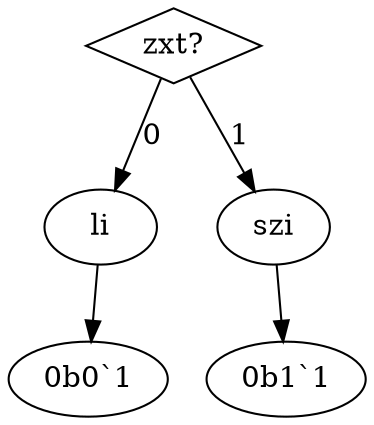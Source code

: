 digraph "Format li" {
  "zxt_6558408" [label = "zxt?", shape = diamond];
  "zxt_6558408" -> "li_6973931" [label = "0"];
  "zxt_6558408" -> "szi_5158144" [label = "1"];
  "li_6973931" [label = "li"];
  "li_6973931" -> "0b0`1"
  "szi_5158144" [label = "szi"];
  "szi_5158144" -> "0b1`1"
}
